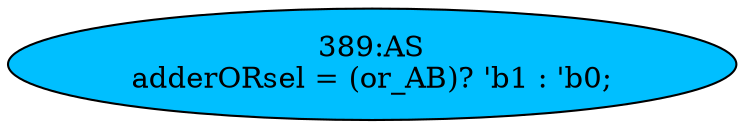 strict digraph "" {
	node [label="\N"];
	"389:AS"	 [ast="<pyverilog.vparser.ast.Assign object at 0x7f030bf4c390>",
		def_var="['adderORsel']",
		fillcolor=deepskyblue,
		label="389:AS
adderORsel = (or_AB)? 'b1 : 'b0;",
		statements="[]",
		style=filled,
		typ=Assign,
		use_var="['or_AB']"];
}
